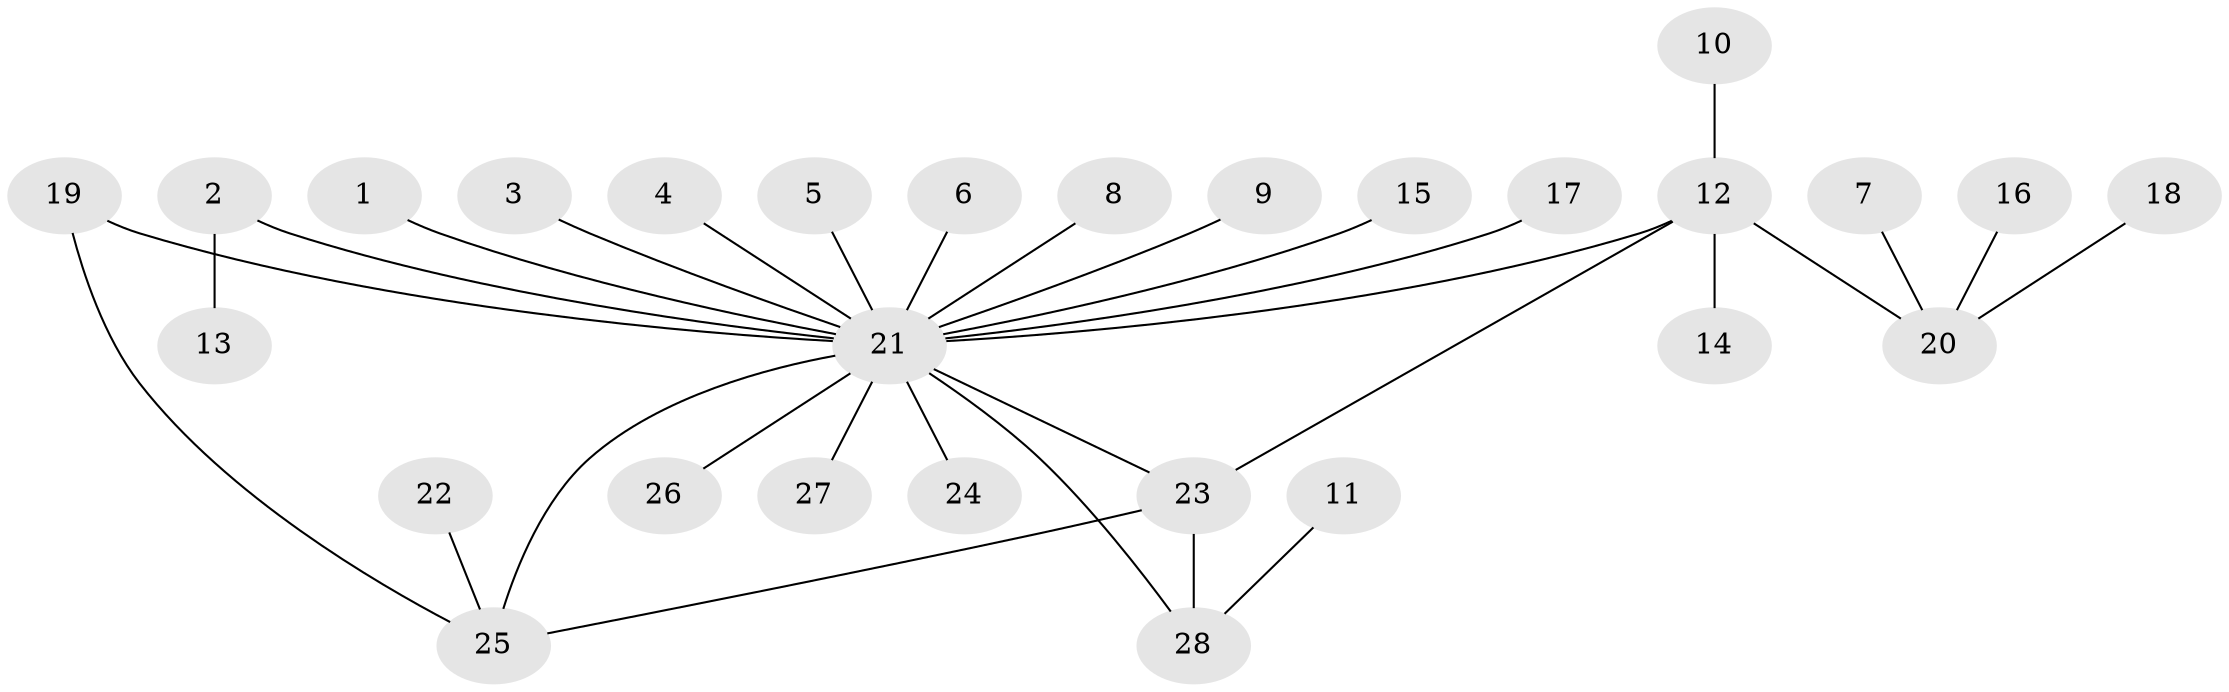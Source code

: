 // original degree distribution, {22: 0.010752688172043012, 2: 0.22580645161290322, 8: 0.021505376344086023, 1: 0.6021505376344086, 5: 0.043010752688172046, 4: 0.03225806451612903, 3: 0.053763440860215055, 9: 0.010752688172043012}
// Generated by graph-tools (version 1.1) at 2025/36/03/04/25 23:36:46]
// undirected, 28 vertices, 31 edges
graph export_dot {
  node [color=gray90,style=filled];
  1;
  2;
  3;
  4;
  5;
  6;
  7;
  8;
  9;
  10;
  11;
  12;
  13;
  14;
  15;
  16;
  17;
  18;
  19;
  20;
  21;
  22;
  23;
  24;
  25;
  26;
  27;
  28;
  1 -- 21 [weight=1.0];
  2 -- 13 [weight=1.0];
  2 -- 21 [weight=1.0];
  3 -- 21 [weight=1.0];
  4 -- 21 [weight=1.0];
  5 -- 21 [weight=1.0];
  6 -- 21 [weight=1.0];
  7 -- 20 [weight=1.0];
  8 -- 21 [weight=1.0];
  9 -- 21 [weight=1.0];
  10 -- 12 [weight=1.0];
  11 -- 28 [weight=1.0];
  12 -- 14 [weight=1.0];
  12 -- 20 [weight=1.0];
  12 -- 21 [weight=1.0];
  12 -- 23 [weight=1.0];
  15 -- 21 [weight=1.0];
  16 -- 20 [weight=1.0];
  17 -- 21 [weight=1.0];
  18 -- 20 [weight=1.0];
  19 -- 21 [weight=1.0];
  19 -- 25 [weight=1.0];
  21 -- 23 [weight=1.0];
  21 -- 24 [weight=1.0];
  21 -- 25 [weight=1.0];
  21 -- 26 [weight=1.0];
  21 -- 27 [weight=1.0];
  21 -- 28 [weight=1.0];
  22 -- 25 [weight=1.0];
  23 -- 25 [weight=1.0];
  23 -- 28 [weight=1.0];
}
